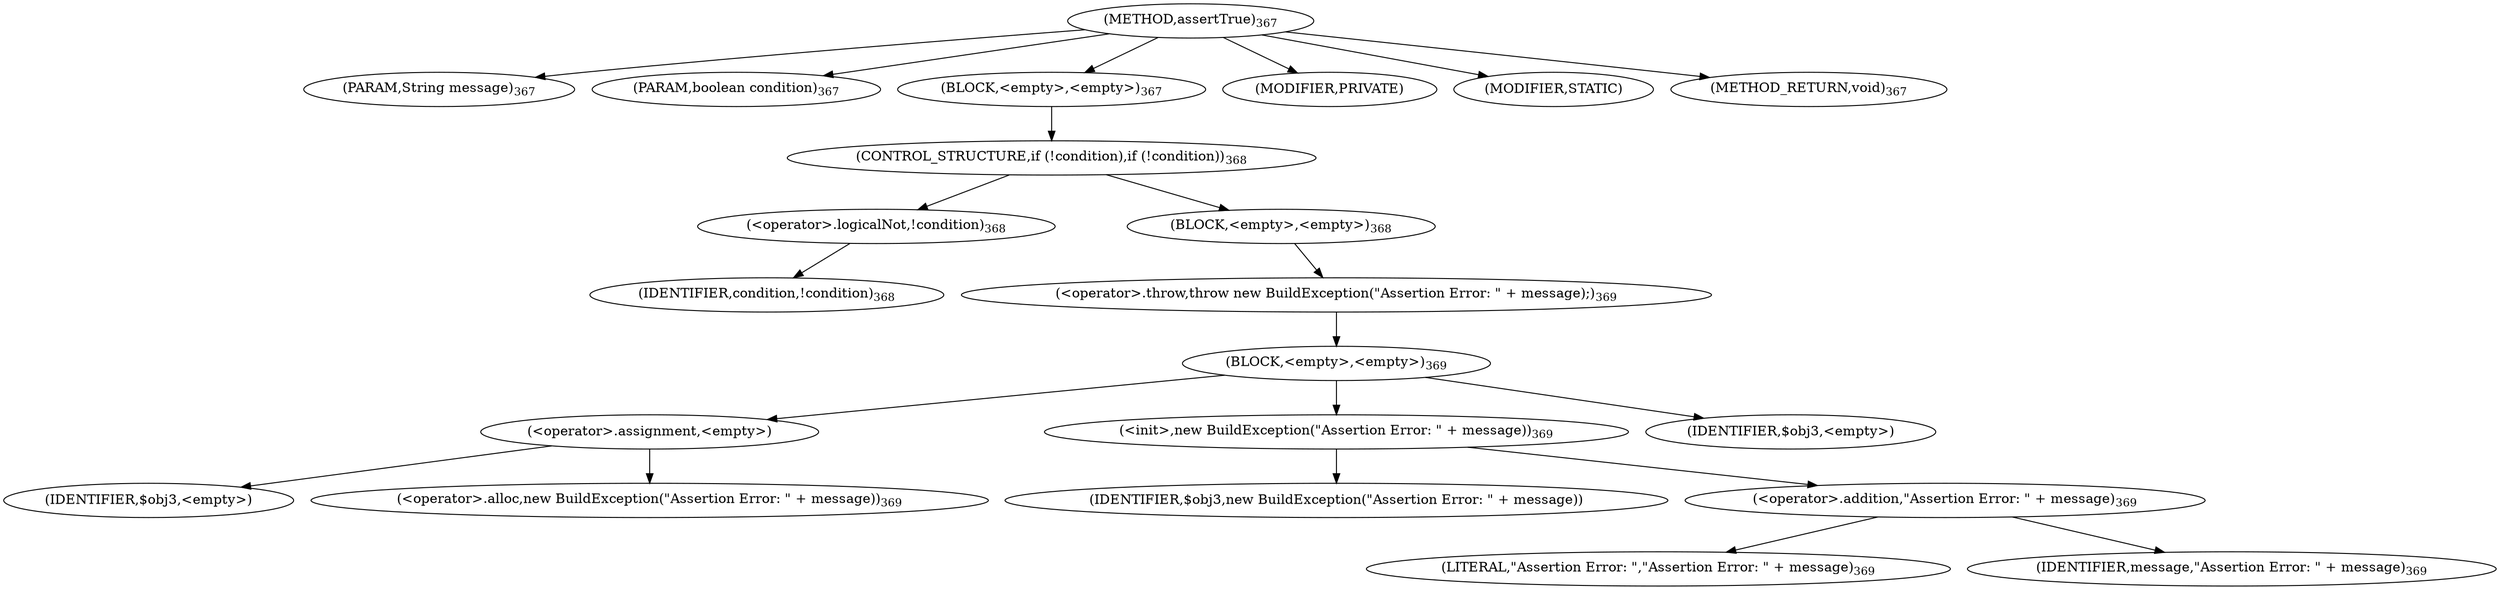 digraph "assertTrue" {  
"647" [label = <(METHOD,assertTrue)<SUB>367</SUB>> ]
"648" [label = <(PARAM,String message)<SUB>367</SUB>> ]
"649" [label = <(PARAM,boolean condition)<SUB>367</SUB>> ]
"650" [label = <(BLOCK,&lt;empty&gt;,&lt;empty&gt;)<SUB>367</SUB>> ]
"651" [label = <(CONTROL_STRUCTURE,if (!condition),if (!condition))<SUB>368</SUB>> ]
"652" [label = <(&lt;operator&gt;.logicalNot,!condition)<SUB>368</SUB>> ]
"653" [label = <(IDENTIFIER,condition,!condition)<SUB>368</SUB>> ]
"654" [label = <(BLOCK,&lt;empty&gt;,&lt;empty&gt;)<SUB>368</SUB>> ]
"655" [label = <(&lt;operator&gt;.throw,throw new BuildException(&quot;Assertion Error: &quot; + message);)<SUB>369</SUB>> ]
"656" [label = <(BLOCK,&lt;empty&gt;,&lt;empty&gt;)<SUB>369</SUB>> ]
"657" [label = <(&lt;operator&gt;.assignment,&lt;empty&gt;)> ]
"658" [label = <(IDENTIFIER,$obj3,&lt;empty&gt;)> ]
"659" [label = <(&lt;operator&gt;.alloc,new BuildException(&quot;Assertion Error: &quot; + message))<SUB>369</SUB>> ]
"660" [label = <(&lt;init&gt;,new BuildException(&quot;Assertion Error: &quot; + message))<SUB>369</SUB>> ]
"661" [label = <(IDENTIFIER,$obj3,new BuildException(&quot;Assertion Error: &quot; + message))> ]
"662" [label = <(&lt;operator&gt;.addition,&quot;Assertion Error: &quot; + message)<SUB>369</SUB>> ]
"663" [label = <(LITERAL,&quot;Assertion Error: &quot;,&quot;Assertion Error: &quot; + message)<SUB>369</SUB>> ]
"664" [label = <(IDENTIFIER,message,&quot;Assertion Error: &quot; + message)<SUB>369</SUB>> ]
"665" [label = <(IDENTIFIER,$obj3,&lt;empty&gt;)> ]
"666" [label = <(MODIFIER,PRIVATE)> ]
"667" [label = <(MODIFIER,STATIC)> ]
"668" [label = <(METHOD_RETURN,void)<SUB>367</SUB>> ]
  "647" -> "648" 
  "647" -> "649" 
  "647" -> "650" 
  "647" -> "666" 
  "647" -> "667" 
  "647" -> "668" 
  "650" -> "651" 
  "651" -> "652" 
  "651" -> "654" 
  "652" -> "653" 
  "654" -> "655" 
  "655" -> "656" 
  "656" -> "657" 
  "656" -> "660" 
  "656" -> "665" 
  "657" -> "658" 
  "657" -> "659" 
  "660" -> "661" 
  "660" -> "662" 
  "662" -> "663" 
  "662" -> "664" 
}
